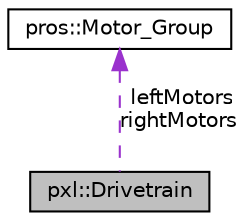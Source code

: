 digraph "pxl::Drivetrain"
{
 // LATEX_PDF_SIZE
  edge [fontname="Helvetica",fontsize="10",labelfontname="Helvetica",labelfontsize="10"];
  node [fontname="Helvetica",fontsize="10",shape=record];
  Node1 [label="pxl::Drivetrain",height=0.2,width=0.4,color="black", fillcolor="grey75", style="filled", fontcolor="black",tooltip=" "];
  Node2 -> Node1 [dir="back",color="darkorchid3",fontsize="10",style="dashed",label=" leftMotors\nrightMotors" ,fontname="Helvetica"];
  Node2 [label="pros::Motor_Group",height=0.2,width=0.4,color="black", fillcolor="white", style="filled",URL="$classpros_1_1Motor__Group.html",tooltip=" "];
}
